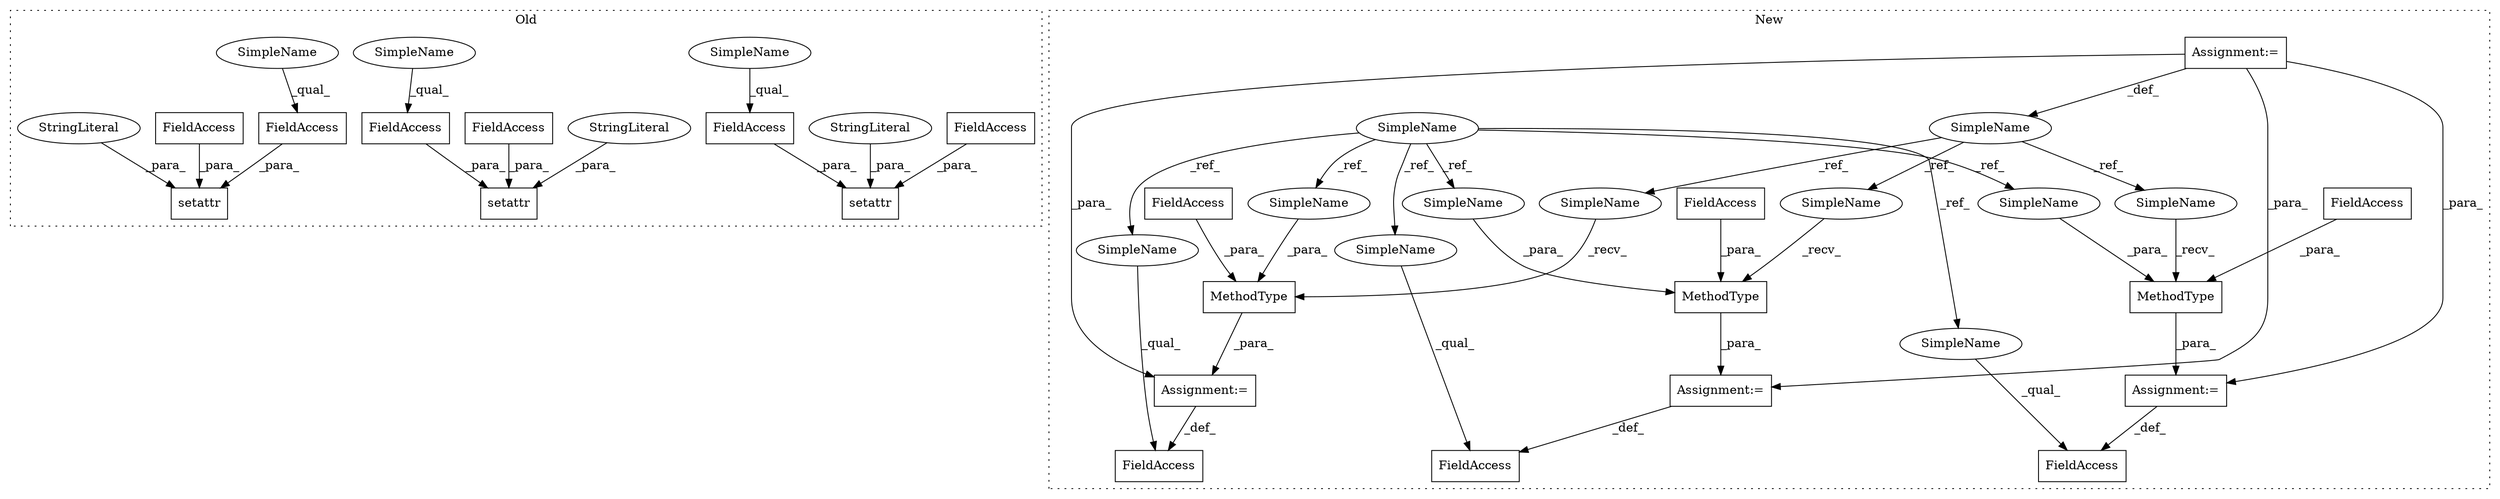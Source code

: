 digraph G {
subgraph cluster0 {
1 [label="setattr" a="32" s="9273,9316" l="8,1" shape="box"];
5 [label="FieldAccess" a="22" s="9281" l="15" shape="box"];
7 [label="FieldAccess" a="22" s="9377" l="15" shape="box"];
9 [label="setattr" a="32" s="9369,9410" l="8,1" shape="box"];
10 [label="FieldAccess" a="22" s="9403" l="7" shape="box"];
11 [label="FieldAccess" a="22" s="9308" l="8" shape="box"];
17 [label="StringLiteral" a="45" s="9393" l="9" shape="ellipse"];
19 [label="StringLiteral" a="45" s="9297" l="10" shape="ellipse"];
21 [label="FieldAccess" a="22" s="9331" l="15" shape="box"];
22 [label="setattr" a="32" s="9323,9362" l="8,1" shape="box"];
23 [label="FieldAccess" a="22" s="9356" l="6" shape="box"];
26 [label="StringLiteral" a="45" s="9347" l="8" shape="ellipse"];
34 [label="SimpleName" a="42" s="9377" l="5" shape="ellipse"];
35 [label="SimpleName" a="42" s="9331" l="5" shape="ellipse"];
36 [label="SimpleName" a="42" s="9281" l="5" shape="ellipse"];
label = "Old";
style="dotted";
}
subgraph cluster1 {
2 [label="MethodType" a="32" s="9428,9451" l="11,1" shape="box"];
3 [label="FieldAccess" a="22" s="9409" l="12" shape="box"];
4 [label="FieldAccess" a="22" s="9439" l="6" shape="box"];
6 [label="SimpleName" a="42" s="7662" l="5" shape="ellipse"];
8 [label="MethodType" a="32" s="9478,9502" l="11,1" shape="box"];
12 [label="FieldAccess" a="22" s="9458" l="13" shape="box"];
13 [label="FieldAccess" a="22" s="9489" l="7" shape="box"];
14 [label="SimpleName" a="42" s="7612" l="5" shape="ellipse"];
15 [label="Assignment:=" a="7" s="7612" l="5" shape="box"];
16 [label="Assignment:=" a="7" s="9471" l="1" shape="box"];
18 [label="Assignment:=" a="7" s="9421" l="1" shape="box"];
20 [label="MethodType" a="32" s="9377,9402" l="11,1" shape="box"];
24 [label="FieldAccess" a="22" s="9356" l="14" shape="box"];
25 [label="FieldAccess" a="22" s="9388" l="8" shape="box"];
27 [label="Assignment:=" a="7" s="9370" l="1" shape="box"];
28 [label="SimpleName" a="42" s="9409" l="5" shape="ellipse"];
29 [label="SimpleName" a="42" s="9446" l="5" shape="ellipse"];
30 [label="SimpleName" a="42" s="9497" l="5" shape="ellipse"];
31 [label="SimpleName" a="42" s="9397" l="5" shape="ellipse"];
32 [label="SimpleName" a="42" s="9356" l="5" shape="ellipse"];
33 [label="SimpleName" a="42" s="9458" l="5" shape="ellipse"];
37 [label="SimpleName" a="42" s="9472" l="5" shape="ellipse"];
38 [label="SimpleName" a="42" s="9371" l="5" shape="ellipse"];
39 [label="SimpleName" a="42" s="9422" l="5" shape="ellipse"];
label = "New";
style="dotted";
}
2 -> 18 [label="_para_"];
4 -> 2 [label="_para_"];
5 -> 1 [label="_para_"];
6 -> 28 [label="_ref_"];
6 -> 33 [label="_ref_"];
6 -> 32 [label="_ref_"];
6 -> 30 [label="_ref_"];
6 -> 29 [label="_ref_"];
6 -> 31 [label="_ref_"];
7 -> 9 [label="_para_"];
8 -> 16 [label="_para_"];
10 -> 9 [label="_para_"];
11 -> 1 [label="_para_"];
13 -> 8 [label="_para_"];
14 -> 38 [label="_ref_"];
14 -> 39 [label="_ref_"];
14 -> 37 [label="_ref_"];
15 -> 14 [label="_def_"];
15 -> 27 [label="_para_"];
15 -> 16 [label="_para_"];
15 -> 18 [label="_para_"];
16 -> 12 [label="_def_"];
17 -> 9 [label="_para_"];
18 -> 3 [label="_def_"];
19 -> 1 [label="_para_"];
20 -> 27 [label="_para_"];
21 -> 22 [label="_para_"];
23 -> 22 [label="_para_"];
25 -> 20 [label="_para_"];
26 -> 22 [label="_para_"];
27 -> 24 [label="_def_"];
28 -> 3 [label="_qual_"];
29 -> 2 [label="_para_"];
30 -> 8 [label="_para_"];
31 -> 20 [label="_para_"];
32 -> 24 [label="_qual_"];
33 -> 12 [label="_qual_"];
34 -> 7 [label="_qual_"];
35 -> 21 [label="_qual_"];
36 -> 5 [label="_qual_"];
37 -> 8 [label="_recv_"];
38 -> 20 [label="_recv_"];
39 -> 2 [label="_recv_"];
}